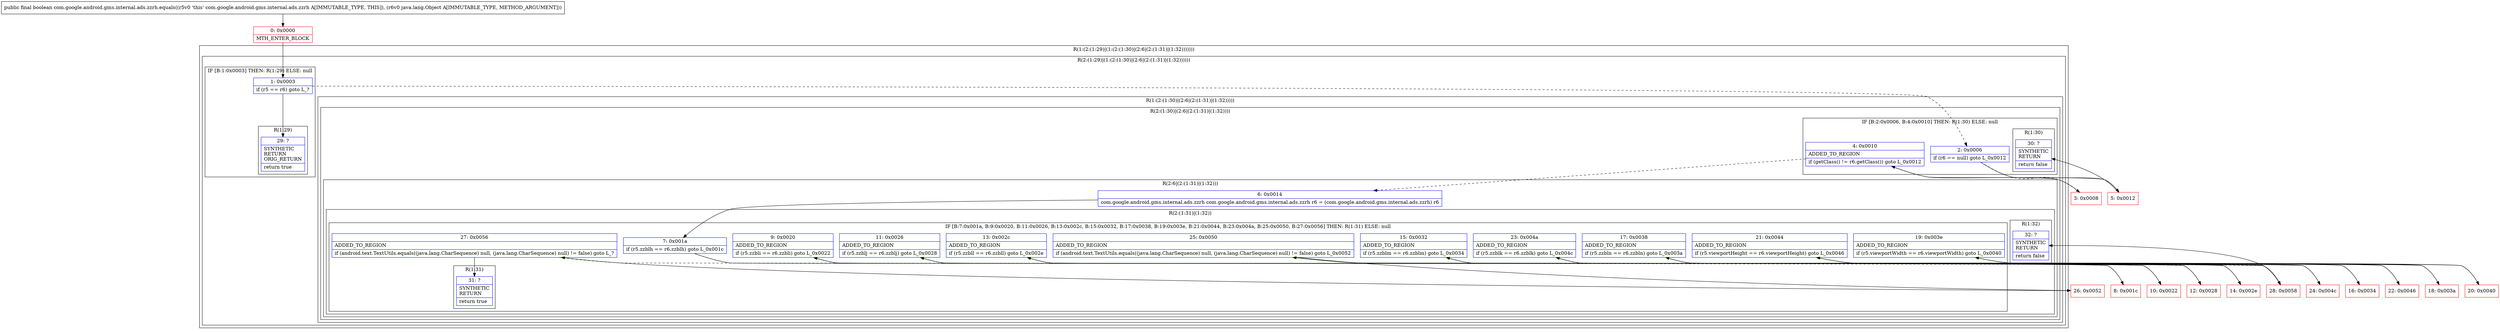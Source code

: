 digraph "CFG forcom.google.android.gms.internal.ads.zzrh.equals(Ljava\/lang\/Object;)Z" {
subgraph cluster_Region_324644685 {
label = "R(1:(2:(1:29)|(1:(2:(1:30)|(2:6|(2:(1:31)|(1:32)))))))";
node [shape=record,color=blue];
subgraph cluster_Region_1981099511 {
label = "R(2:(1:29)|(1:(2:(1:30)|(2:6|(2:(1:31)|(1:32))))))";
node [shape=record,color=blue];
subgraph cluster_IfRegion_1958819288 {
label = "IF [B:1:0x0003] THEN: R(1:29) ELSE: null";
node [shape=record,color=blue];
Node_1 [shape=record,label="{1\:\ 0x0003|if (r5 == r6) goto L_?\l}"];
subgraph cluster_Region_849840701 {
label = "R(1:29)";
node [shape=record,color=blue];
Node_29 [shape=record,label="{29\:\ ?|SYNTHETIC\lRETURN\lORIG_RETURN\l|return true\l}"];
}
}
subgraph cluster_Region_1817868515 {
label = "R(1:(2:(1:30)|(2:6|(2:(1:31)|(1:32)))))";
node [shape=record,color=blue];
subgraph cluster_Region_872389130 {
label = "R(2:(1:30)|(2:6|(2:(1:31)|(1:32))))";
node [shape=record,color=blue];
subgraph cluster_IfRegion_1315771992 {
label = "IF [B:2:0x0006, B:4:0x0010] THEN: R(1:30) ELSE: null";
node [shape=record,color=blue];
Node_2 [shape=record,label="{2\:\ 0x0006|if (r6 == null) goto L_0x0012\l}"];
Node_4 [shape=record,label="{4\:\ 0x0010|ADDED_TO_REGION\l|if (getClass() != r6.getClass()) goto L_0x0012\l}"];
subgraph cluster_Region_1075153866 {
label = "R(1:30)";
node [shape=record,color=blue];
Node_30 [shape=record,label="{30\:\ ?|SYNTHETIC\lRETURN\l|return false\l}"];
}
}
subgraph cluster_Region_892594652 {
label = "R(2:6|(2:(1:31)|(1:32)))";
node [shape=record,color=blue];
Node_6 [shape=record,label="{6\:\ 0x0014|com.google.android.gms.internal.ads.zzrh com.google.android.gms.internal.ads.zzrh r6 = (com.google.android.gms.internal.ads.zzrh) r6\l}"];
subgraph cluster_Region_2134339147 {
label = "R(2:(1:31)|(1:32))";
node [shape=record,color=blue];
subgraph cluster_IfRegion_1492802729 {
label = "IF [B:7:0x001a, B:9:0x0020, B:11:0x0026, B:13:0x002c, B:15:0x0032, B:17:0x0038, B:19:0x003e, B:21:0x0044, B:23:0x004a, B:25:0x0050, B:27:0x0056] THEN: R(1:31) ELSE: null";
node [shape=record,color=blue];
Node_7 [shape=record,label="{7\:\ 0x001a|if (r5.zzblh == r6.zzblh) goto L_0x001c\l}"];
Node_9 [shape=record,label="{9\:\ 0x0020|ADDED_TO_REGION\l|if (r5.zzbli == r6.zzbli) goto L_0x0022\l}"];
Node_11 [shape=record,label="{11\:\ 0x0026|ADDED_TO_REGION\l|if (r5.zzblj == r6.zzblj) goto L_0x0028\l}"];
Node_13 [shape=record,label="{13\:\ 0x002c|ADDED_TO_REGION\l|if (r5.zzbll == r6.zzbll) goto L_0x002e\l}"];
Node_15 [shape=record,label="{15\:\ 0x0032|ADDED_TO_REGION\l|if (r5.zzblm == r6.zzblm) goto L_0x0034\l}"];
Node_17 [shape=record,label="{17\:\ 0x0038|ADDED_TO_REGION\l|if (r5.zzbln == r6.zzbln) goto L_0x003a\l}"];
Node_19 [shape=record,label="{19\:\ 0x003e|ADDED_TO_REGION\l|if (r5.viewportWidth == r6.viewportWidth) goto L_0x0040\l}"];
Node_21 [shape=record,label="{21\:\ 0x0044|ADDED_TO_REGION\l|if (r5.viewportHeight == r6.viewportHeight) goto L_0x0046\l}"];
Node_23 [shape=record,label="{23\:\ 0x004a|ADDED_TO_REGION\l|if (r5.zzblk == r6.zzblk) goto L_0x004c\l}"];
Node_25 [shape=record,label="{25\:\ 0x0050|ADDED_TO_REGION\l|if (android.text.TextUtils.equals((java.lang.CharSequence) null, (java.lang.CharSequence) null) != false) goto L_0x0052\l}"];
Node_27 [shape=record,label="{27\:\ 0x0056|ADDED_TO_REGION\l|if (android.text.TextUtils.equals((java.lang.CharSequence) null, (java.lang.CharSequence) null) != false) goto L_?\l}"];
subgraph cluster_Region_811041901 {
label = "R(1:31)";
node [shape=record,color=blue];
Node_31 [shape=record,label="{31\:\ ?|SYNTHETIC\lRETURN\l|return true\l}"];
}
}
subgraph cluster_Region_380537833 {
label = "R(1:32)";
node [shape=record,color=blue];
Node_32 [shape=record,label="{32\:\ ?|SYNTHETIC\lRETURN\l|return false\l}"];
}
}
}
}
}
}
}
Node_0 [shape=record,color=red,label="{0\:\ 0x0000|MTH_ENTER_BLOCK\l}"];
Node_3 [shape=record,color=red,label="{3\:\ 0x0008}"];
Node_5 [shape=record,color=red,label="{5\:\ 0x0012}"];
Node_8 [shape=record,color=red,label="{8\:\ 0x001c}"];
Node_10 [shape=record,color=red,label="{10\:\ 0x0022}"];
Node_12 [shape=record,color=red,label="{12\:\ 0x0028}"];
Node_14 [shape=record,color=red,label="{14\:\ 0x002e}"];
Node_16 [shape=record,color=red,label="{16\:\ 0x0034}"];
Node_18 [shape=record,color=red,label="{18\:\ 0x003a}"];
Node_20 [shape=record,color=red,label="{20\:\ 0x0040}"];
Node_22 [shape=record,color=red,label="{22\:\ 0x0046}"];
Node_24 [shape=record,color=red,label="{24\:\ 0x004c}"];
Node_26 [shape=record,color=red,label="{26\:\ 0x0052}"];
Node_28 [shape=record,color=red,label="{28\:\ 0x0058}"];
MethodNode[shape=record,label="{public final boolean com.google.android.gms.internal.ads.zzrh.equals((r5v0 'this' com.google.android.gms.internal.ads.zzrh A[IMMUTABLE_TYPE, THIS]), (r6v0 java.lang.Object A[IMMUTABLE_TYPE, METHOD_ARGUMENT])) }"];
MethodNode -> Node_0;
Node_1 -> Node_2[style=dashed];
Node_1 -> Node_29;
Node_2 -> Node_3[style=dashed];
Node_2 -> Node_5;
Node_4 -> Node_5;
Node_4 -> Node_6[style=dashed];
Node_6 -> Node_7;
Node_7 -> Node_8;
Node_7 -> Node_28[style=dashed];
Node_9 -> Node_10;
Node_9 -> Node_28[style=dashed];
Node_11 -> Node_12;
Node_11 -> Node_28[style=dashed];
Node_13 -> Node_14;
Node_13 -> Node_28[style=dashed];
Node_15 -> Node_16;
Node_15 -> Node_28[style=dashed];
Node_17 -> Node_18;
Node_17 -> Node_28[style=dashed];
Node_19 -> Node_20;
Node_19 -> Node_28[style=dashed];
Node_21 -> Node_22;
Node_21 -> Node_28[style=dashed];
Node_23 -> Node_24;
Node_23 -> Node_28[style=dashed];
Node_25 -> Node_26;
Node_25 -> Node_28[style=dashed];
Node_27 -> Node_28[style=dashed];
Node_27 -> Node_31;
Node_0 -> Node_1;
Node_3 -> Node_4;
Node_5 -> Node_30;
Node_8 -> Node_9;
Node_10 -> Node_11;
Node_12 -> Node_13;
Node_14 -> Node_15;
Node_16 -> Node_17;
Node_18 -> Node_19;
Node_20 -> Node_21;
Node_22 -> Node_23;
Node_24 -> Node_25;
Node_26 -> Node_27;
Node_28 -> Node_32;
}

